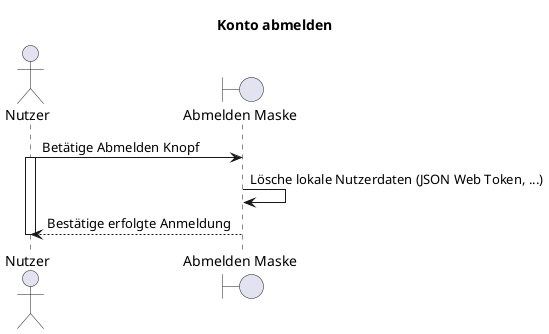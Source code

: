 @startuml F012_kontoAbmelden_seq
title "Konto abmelden"

actor "Nutzer" as user
boundary "Abmelden Maske" as userMask

user -> userMask: Betätige Abmelden Knopf
activate user
userMask -> userMask: Lösche lokale Nutzerdaten (JSON Web Token, ...)
user <-- userMask: Bestätige erfolgte Anmeldung
deactivate user
@enduml